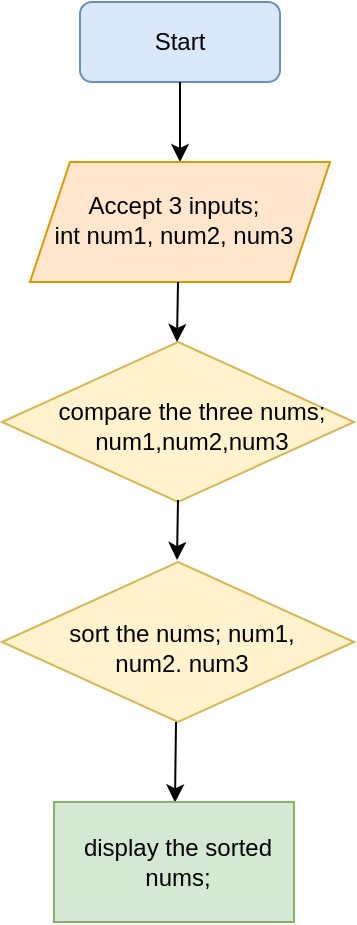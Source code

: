 <mxfile version="20.5.3" type="github">
  <diagram id="EuVzR4TbbOB-WLJqtYXq" name="Page-1">
    <mxGraphModel dx="912" dy="474" grid="1" gridSize="10" guides="1" tooltips="1" connect="1" arrows="1" fold="1" page="1" pageScale="1" pageWidth="850" pageHeight="1100" math="0" shadow="0">
      <root>
        <mxCell id="0" />
        <mxCell id="1" parent="0" />
        <mxCell id="lYZHsFxTf35glTFn1y27-1" value="" style="rounded=1;whiteSpace=wrap;html=1;fillColor=#dae8fc;strokeColor=#6c8ebf;" vertex="1" parent="1">
          <mxGeometry x="310" y="80" width="100" height="40" as="geometry" />
        </mxCell>
        <mxCell id="lYZHsFxTf35glTFn1y27-2" value="Start" style="text;html=1;strokeColor=none;fillColor=none;align=center;verticalAlign=middle;whiteSpace=wrap;rounded=0;" vertex="1" parent="1">
          <mxGeometry x="330" y="85" width="60" height="30" as="geometry" />
        </mxCell>
        <mxCell id="lYZHsFxTf35glTFn1y27-3" value="" style="endArrow=classic;html=1;rounded=0;exitX=0.5;exitY=1;exitDx=0;exitDy=0;" edge="1" parent="1">
          <mxGeometry width="50" height="50" relative="1" as="geometry">
            <mxPoint x="360" y="120" as="sourcePoint" />
            <mxPoint x="360" y="160" as="targetPoint" />
          </mxGeometry>
        </mxCell>
        <mxCell id="lYZHsFxTf35glTFn1y27-4" value="" style="shape=parallelogram;perimeter=parallelogramPerimeter;whiteSpace=wrap;html=1;fixedSize=1;fillColor=#ffe6cc;strokeColor=#d79b00;" vertex="1" parent="1">
          <mxGeometry x="285" y="160" width="150" height="60" as="geometry" />
        </mxCell>
        <mxCell id="lYZHsFxTf35glTFn1y27-5" value="Accept 3 inputs;&lt;br&gt;int num1, num2, num3" style="text;html=1;strokeColor=none;fillColor=none;align=center;verticalAlign=middle;whiteSpace=wrap;rounded=0;" vertex="1" parent="1">
          <mxGeometry x="277" y="174" width="160" height="30" as="geometry" />
        </mxCell>
        <mxCell id="lYZHsFxTf35glTFn1y27-6" value="" style="rhombus;whiteSpace=wrap;html=1;fillColor=#fff2cc;strokeColor=#d6b656;" vertex="1" parent="1">
          <mxGeometry x="271" y="250" width="176" height="80" as="geometry" />
        </mxCell>
        <mxCell id="lYZHsFxTf35glTFn1y27-7" value="compare the three nums; num1,num2,num3" style="text;html=1;strokeColor=none;fillColor=none;align=center;verticalAlign=middle;whiteSpace=wrap;rounded=0;" vertex="1" parent="1">
          <mxGeometry x="291" y="277" width="150" height="30" as="geometry" />
        </mxCell>
        <mxCell id="lYZHsFxTf35glTFn1y27-8" value="" style="endArrow=classic;html=1;rounded=0;" edge="1" parent="1">
          <mxGeometry width="50" height="50" relative="1" as="geometry">
            <mxPoint x="359" y="220" as="sourcePoint" />
            <mxPoint x="358.5" y="250" as="targetPoint" />
          </mxGeometry>
        </mxCell>
        <mxCell id="lYZHsFxTf35glTFn1y27-10" value="" style="endArrow=classic;html=1;rounded=0;" edge="1" parent="1">
          <mxGeometry width="50" height="50" relative="1" as="geometry">
            <mxPoint x="359" y="329" as="sourcePoint" />
            <mxPoint x="358.5" y="359" as="targetPoint" />
          </mxGeometry>
        </mxCell>
        <mxCell id="lYZHsFxTf35glTFn1y27-11" value="" style="rhombus;whiteSpace=wrap;html=1;fillColor=#fff2cc;strokeColor=#d6b656;" vertex="1" parent="1">
          <mxGeometry x="271" y="360" width="176" height="80" as="geometry" />
        </mxCell>
        <mxCell id="lYZHsFxTf35glTFn1y27-12" value="sort the nums; num1, num2. num3" style="text;html=1;strokeColor=none;fillColor=none;align=center;verticalAlign=middle;whiteSpace=wrap;rounded=0;" vertex="1" parent="1">
          <mxGeometry x="286" y="389" width="150" height="27" as="geometry" />
        </mxCell>
        <mxCell id="lYZHsFxTf35glTFn1y27-13" value="" style="endArrow=classic;html=1;rounded=0;exitX=0.5;exitY=1;exitDx=0;exitDy=0;" edge="1" parent="1">
          <mxGeometry width="50" height="50" relative="1" as="geometry">
            <mxPoint x="358" y="440" as="sourcePoint" />
            <mxPoint x="357.497" y="480.226" as="targetPoint" />
          </mxGeometry>
        </mxCell>
        <mxCell id="lYZHsFxTf35glTFn1y27-14" value="" style="rounded=0;whiteSpace=wrap;html=1;fillColor=#d5e8d4;strokeColor=#82b366;" vertex="1" parent="1">
          <mxGeometry x="297" y="480" width="120" height="60" as="geometry" />
        </mxCell>
        <mxCell id="lYZHsFxTf35glTFn1y27-15" value="display the sorted nums;" style="text;html=1;strokeColor=none;fillColor=none;align=center;verticalAlign=middle;whiteSpace=wrap;rounded=0;" vertex="1" parent="1">
          <mxGeometry x="308.5" y="495" width="100" height="30" as="geometry" />
        </mxCell>
      </root>
    </mxGraphModel>
  </diagram>
</mxfile>
